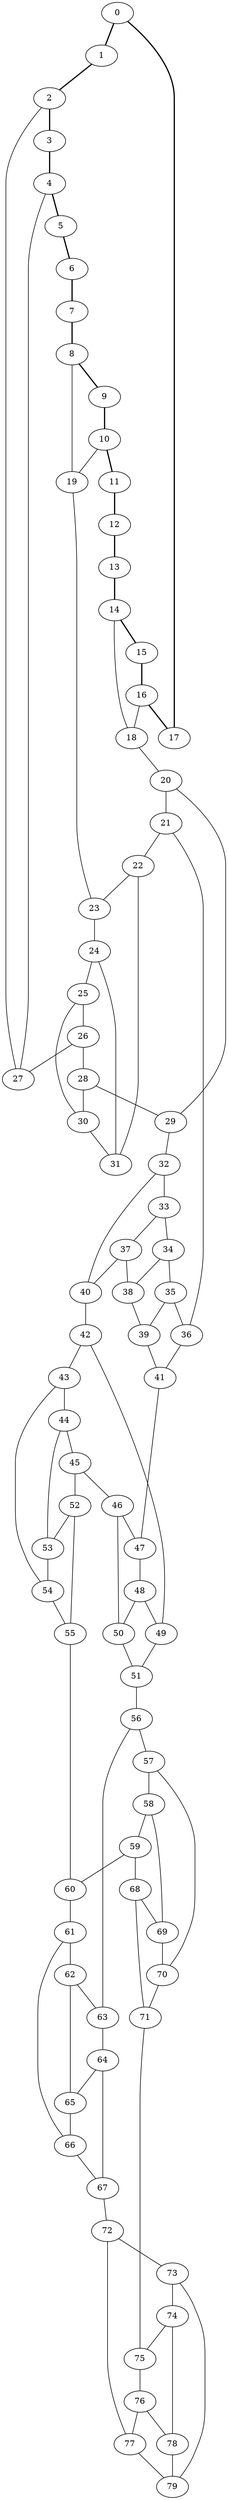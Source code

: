 //Inside of this graph isn't 3-connected
graph G {
0 [ pos = " 21.00,0.00!" ];
0 -- 1[style=bold];
0 -- 17[style=bold];
1 [ pos = " 19.73,7.18!" ];
1 -- 2[style=bold];
2 [ pos = " 16.09,13.50!" ];
2 -- 3[style=bold];
2 -- 27;
3 [ pos = " 10.50,18.19!" ];
3 -- 4[style=bold];
4 [ pos = " 3.65,20.68!" ];
4 -- 5[style=bold];
4 -- 27;
5 [ pos = " -3.65,20.68!" ];
5 -- 6[style=bold];
6 [ pos = " -10.50,18.19!" ];
6 -- 7[style=bold];
7 [ pos = " -16.09,13.50!" ];
7 -- 8[style=bold];
8 [ pos = " -19.73,7.18!" ];
8 -- 9[style=bold];
8 -- 19;
9 [ pos = " -21.00,0.00!" ];
9 -- 10[style=bold];
10 [ pos = " -19.73,-7.18!" ];
10 -- 11[style=bold];
10 -- 19;
11 [ pos = " -16.09,-13.50!" ];
11 -- 12[style=bold];
12 [ pos = " -10.50,-18.19!" ];
12 -- 13[style=bold];
13 [ pos = " -3.65,-20.68!" ];
13 -- 14[style=bold];
14 [ pos = " 3.65,-20.68!" ];
14 -- 15[style=bold];
14 -- 18;
15 [ pos = " 10.50,-18.19!" ];
15 -- 16[style=bold];
16 [ pos = " 16.09,-13.50!" ];
16 -- 17[style=bold];
16 -- 18;
17 [ pos = " 19.73,-7.18!" ];
18 -- 20;
19 -- 23;
20 -- 21;
20 -- 29;
21 -- 22;
21 -- 36;
22 -- 23;
22 -- 31;
23 -- 24;
24 -- 25;
24 -- 31;
25 -- 26;
25 -- 30;
26 -- 27;
26 -- 28;
28 -- 29;
28 -- 30;
29 -- 32;
30 -- 31;
32 -- 33;
32 -- 40;
33 -- 34;
33 -- 37;
34 -- 35;
34 -- 38;
35 -- 36;
35 -- 39;
36 -- 41;
37 -- 38;
37 -- 40;
38 -- 39;
39 -- 41;
40 -- 42;
41 -- 47;
42 -- 43;
42 -- 49;
43 -- 44;
43 -- 54;
44 -- 45;
44 -- 53;
45 -- 46;
45 -- 52;
46 -- 47;
46 -- 50;
47 -- 48;
48 -- 49;
48 -- 50;
49 -- 51;
50 -- 51;
51 -- 56;
52 -- 53;
52 -- 55;
53 -- 54;
54 -- 55;
55 -- 60;
56 -- 57;
56 -- 63;
57 -- 58;
57 -- 70;
58 -- 59;
58 -- 69;
59 -- 60;
59 -- 68;
60 -- 61;
61 -- 62;
61 -- 66;
62 -- 63;
62 -- 65;
63 -- 64;
64 -- 65;
64 -- 67;
65 -- 66;
66 -- 67;
67 -- 72;
68 -- 69;
68 -- 71;
69 -- 70;
70 -- 71;
71 -- 75;
72 -- 73;
72 -- 77;
73 -- 74;
73 -- 79;
74 -- 75;
74 -- 78;
75 -- 76;
76 -- 77;
76 -- 78;
77 -- 79;
78 -- 79;
}
